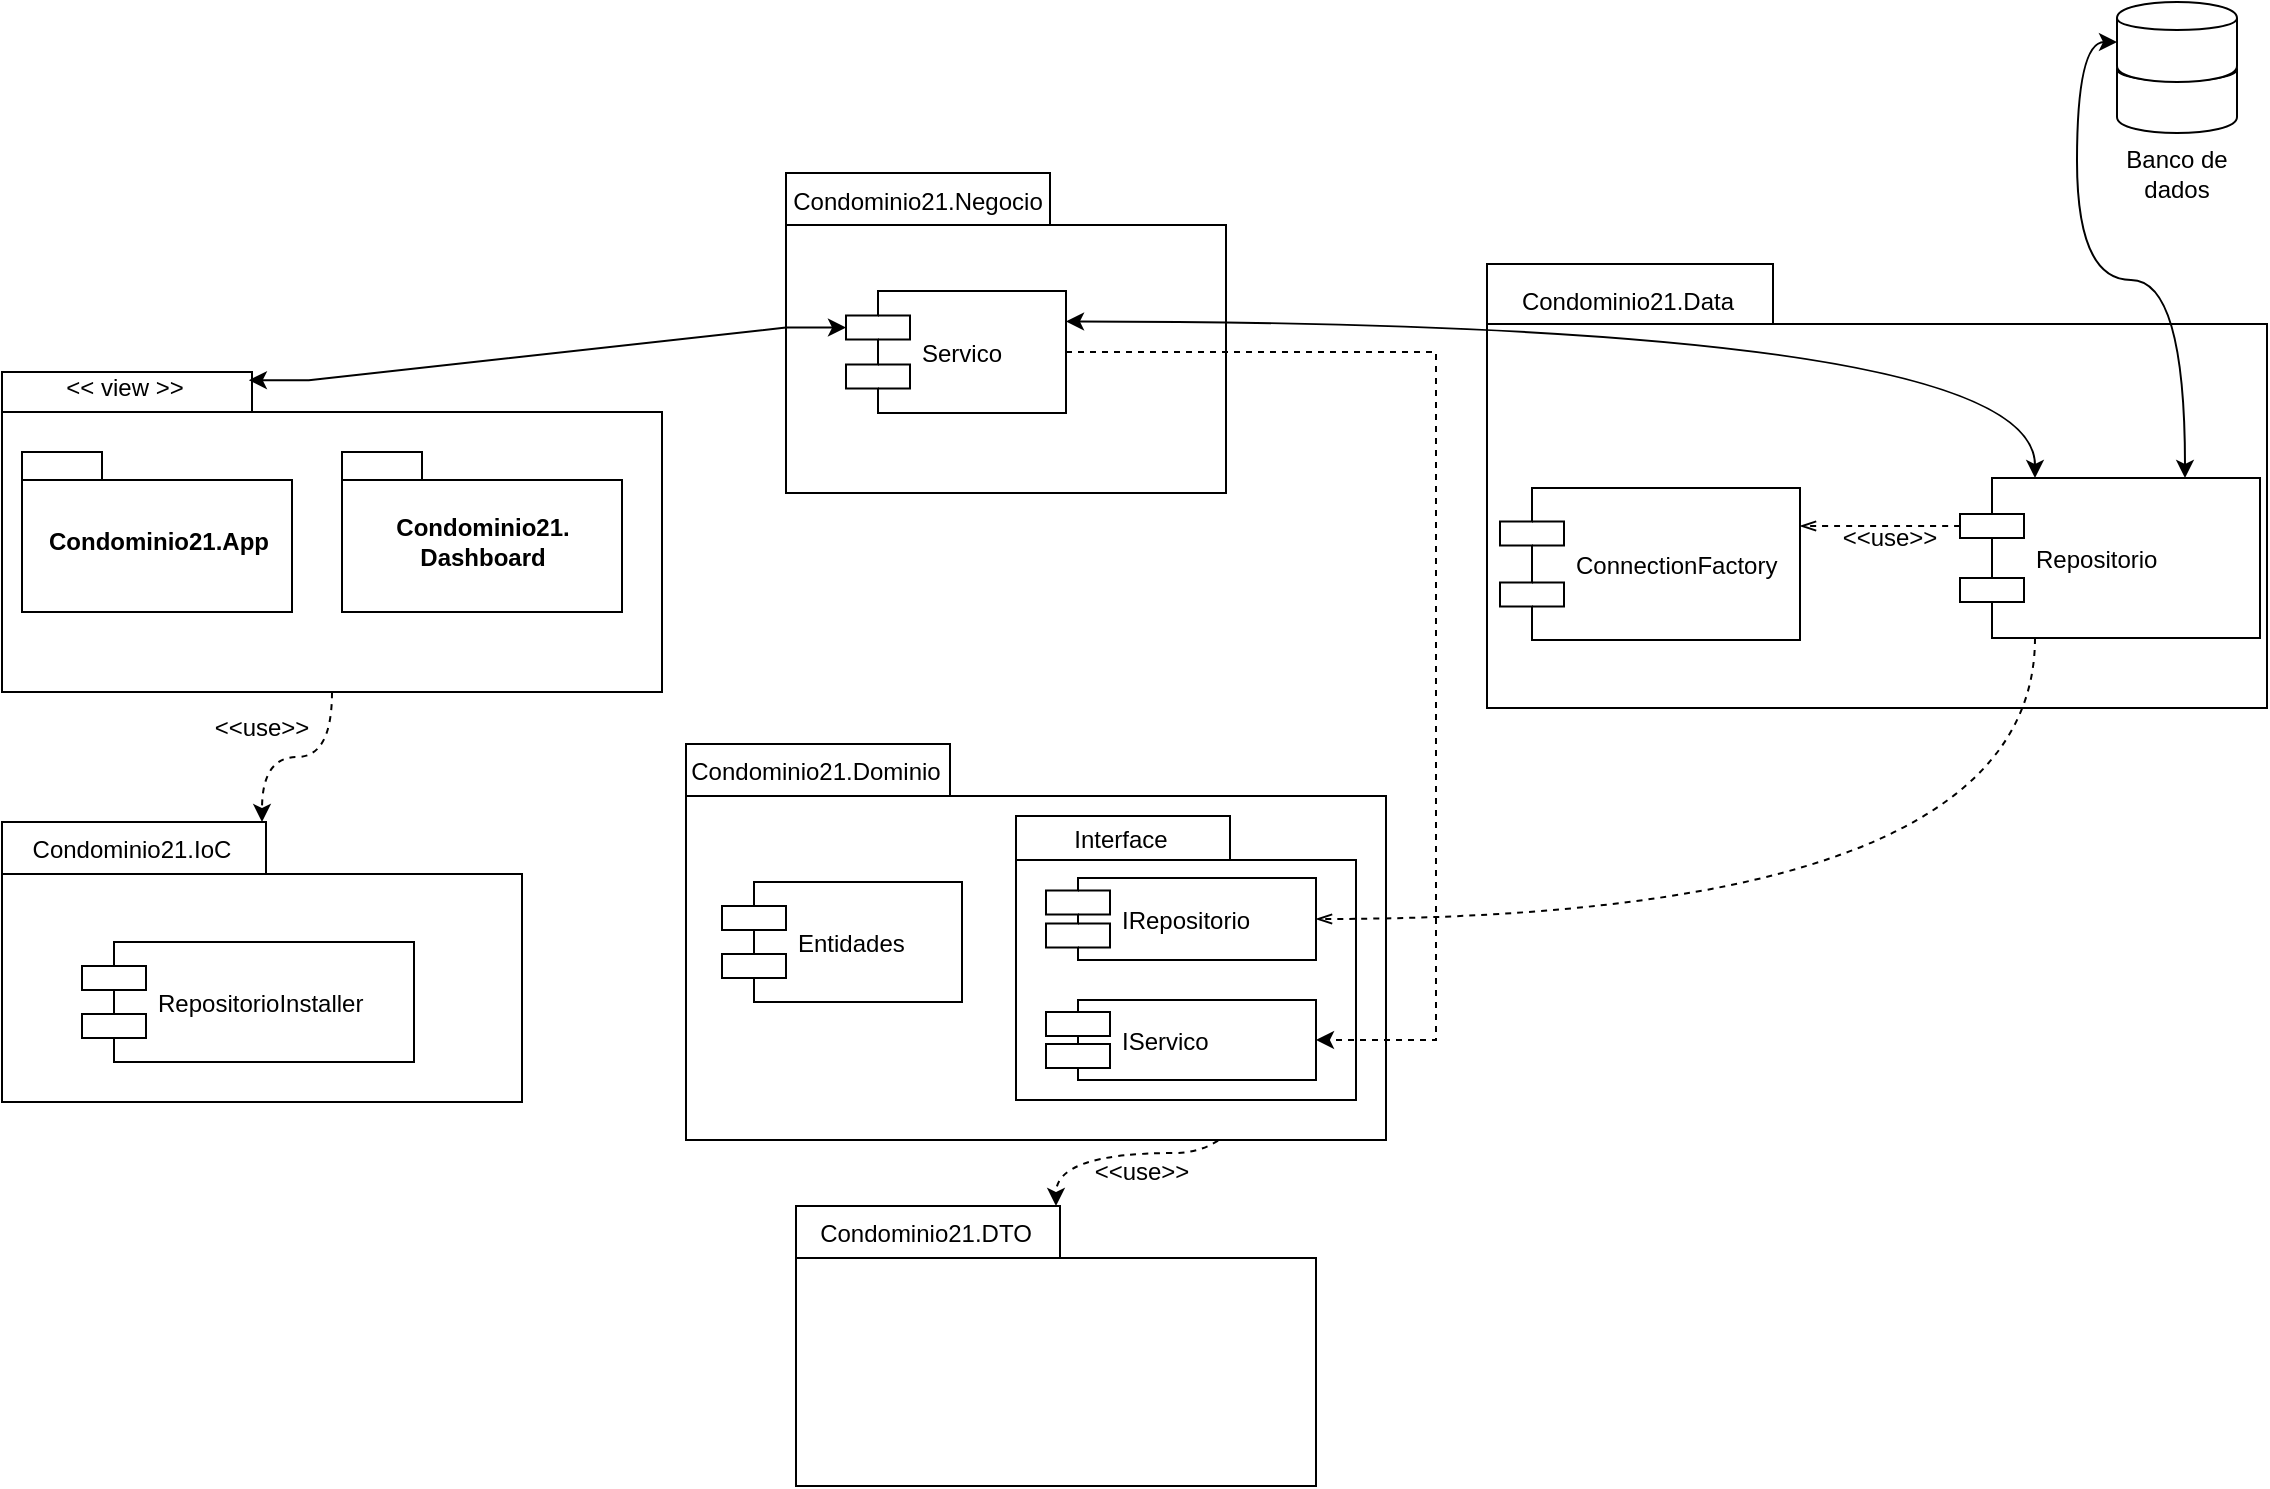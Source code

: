 <mxfile version="10.6.7" type="github"><diagram id="oZFfvPC_NN_AixId0Qj1" name="Pg-2"><mxGraphModel dx="981" dy="512" grid="1" gridSize="10" guides="1" tooltips="1" connect="1" arrows="1" fold="1" page="1" pageScale="1" pageWidth="1169" pageHeight="827" math="0" shadow="0"><root><mxCell id="TxK-Lm9kQAPrRm7trtpS-0"/><mxCell id="TxK-Lm9kQAPrRm7trtpS-1" parent="TxK-Lm9kQAPrRm7trtpS-0"/><mxCell id="TxK-Lm9kQAPrRm7trtpS-4" value="" style="group" parent="TxK-Lm9kQAPrRm7trtpS-1" vertex="1" connectable="0"><mxGeometry x="33" y="253" width="380" height="220" as="geometry"/></mxCell><mxCell id="TxK-Lm9kQAPrRm7trtpS-2" value="&lt;br&gt;&lt;br&gt;" style="shape=folder;fontStyle=1;spacingTop=10;tabWidth=125;tabHeight=20;tabPosition=left;html=1;" parent="TxK-Lm9kQAPrRm7trtpS-4" vertex="1"><mxGeometry width="330" height="160" as="geometry"/></mxCell><mxCell id="TxK-Lm9kQAPrRm7trtpS-3" value="&amp;lt;&amp;lt; view &amp;gt;&amp;gt;" style="text;html=1;strokeColor=none;fillColor=none;align=center;verticalAlign=middle;whiteSpace=wrap;rounded=0;" parent="TxK-Lm9kQAPrRm7trtpS-4" vertex="1"><mxGeometry width="123.429" height="16.296" as="geometry"/></mxCell><mxCell id="TxK-Lm9kQAPrRm7trtpS-5" value="Condominio21.App" style="shape=folder;fontStyle=1;spacingTop=10;tabWidth=40;tabHeight=14;tabPosition=left;html=1;" parent="TxK-Lm9kQAPrRm7trtpS-4" vertex="1"><mxGeometry x="10" y="40" width="135" height="80" as="geometry"/></mxCell><mxCell id="TxK-Lm9kQAPrRm7trtpS-6" value="Condominio21.&lt;br&gt;Dashboard" style="shape=folder;fontStyle=1;spacingTop=10;tabWidth=40;tabHeight=14;tabPosition=left;html=1;" parent="TxK-Lm9kQAPrRm7trtpS-4" vertex="1"><mxGeometry x="170" y="40" width="140" height="80" as="geometry"/></mxCell><mxCell id="9uEE6YV0YVW5XEcbVLBK-28" value="&amp;lt;&amp;lt;use&amp;gt;&amp;gt;" style="text;html=1;strokeColor=none;fillColor=none;align=center;verticalAlign=middle;whiteSpace=wrap;rounded=0;" vertex="1" parent="TxK-Lm9kQAPrRm7trtpS-4"><mxGeometry x="110" y="168" width="40" height="20" as="geometry"/></mxCell><mxCell id="TxK-Lm9kQAPrRm7trtpS-14" value="" style="group" parent="TxK-Lm9kQAPrRm7trtpS-1" vertex="1" connectable="0"><mxGeometry x="1080" y="68" width="81" height="95.5" as="geometry"/></mxCell><mxCell id="TxK-Lm9kQAPrRm7trtpS-11" value="" style="shape=cylinder;whiteSpace=wrap;html=1;boundedLbl=1;backgroundOutline=1;" parent="TxK-Lm9kQAPrRm7trtpS-14" vertex="1"><mxGeometry x="10.5" y="25.5" width="60" height="40" as="geometry"/></mxCell><mxCell id="TxK-Lm9kQAPrRm7trtpS-12" value="" style="shape=cylinder;whiteSpace=wrap;html=1;boundedLbl=1;backgroundOutline=1;" parent="TxK-Lm9kQAPrRm7trtpS-14" vertex="1"><mxGeometry x="10.5" width="60" height="40" as="geometry"/></mxCell><mxCell id="TxK-Lm9kQAPrRm7trtpS-13" value="Banco de dados" style="text;html=1;strokeColor=none;fillColor=none;align=center;verticalAlign=middle;whiteSpace=wrap;rounded=0;" parent="TxK-Lm9kQAPrRm7trtpS-14" vertex="1"><mxGeometry y="75.5" width="81" height="20" as="geometry"/></mxCell><mxCell id="9uEE6YV0YVW5XEcbVLBK-7" value="" style="group" vertex="1" connectable="0" parent="TxK-Lm9kQAPrRm7trtpS-1"><mxGeometry x="425" y="153.5" width="227" height="192" as="geometry"/></mxCell><mxCell id="9uEE6YV0YVW5XEcbVLBK-1" value="" style="group" vertex="1" connectable="0" parent="9uEE6YV0YVW5XEcbVLBK-7"><mxGeometry width="227" height="192" as="geometry"/></mxCell><mxCell id="9uEE6YV0YVW5XEcbVLBK-2" value="" style="shape=folder;fontStyle=1;spacingTop=10;tabWidth=132;tabHeight=26;tabPosition=left;html=1;" vertex="1" parent="9uEE6YV0YVW5XEcbVLBK-1"><mxGeometry width="220" height="160" as="geometry"/></mxCell><mxCell id="9uEE6YV0YVW5XEcbVLBK-3" value="Condominio21.Negocio" style="text;html=1;strokeColor=none;fillColor=none;align=center;verticalAlign=middle;whiteSpace=wrap;rounded=0;" vertex="1" parent="9uEE6YV0YVW5XEcbVLBK-1"><mxGeometry x="24" y="1" width="84.314" height="27.152" as="geometry"/></mxCell><mxCell id="9uEE6YV0YVW5XEcbVLBK-4" value="Servico" style="shape=component;align=left;spacingLeft=36;" vertex="1" parent="9uEE6YV0YVW5XEcbVLBK-1"><mxGeometry x="30" y="59" width="110" height="61" as="geometry"/></mxCell><mxCell id="9uEE6YV0YVW5XEcbVLBK-17" value="" style="group" vertex="1" connectable="0" parent="TxK-Lm9kQAPrRm7trtpS-1"><mxGeometry x="33" y="478" width="260" height="140" as="geometry"/></mxCell><mxCell id="9uEE6YV0YVW5XEcbVLBK-14" value="" style="shape=folder;fontStyle=1;spacingTop=10;tabWidth=132;tabHeight=26;tabPosition=left;html=1;" vertex="1" parent="9uEE6YV0YVW5XEcbVLBK-17"><mxGeometry width="260" height="140" as="geometry"/></mxCell><mxCell id="9uEE6YV0YVW5XEcbVLBK-15" value="Condominio21.IoC" style="text;html=1;strokeColor=none;fillColor=none;align=center;verticalAlign=middle;whiteSpace=wrap;rounded=0;" vertex="1" parent="9uEE6YV0YVW5XEcbVLBK-17"><mxGeometry width="130" height="28" as="geometry"/></mxCell><mxCell id="9uEE6YV0YVW5XEcbVLBK-16" value="RepositorioInstaller" style="shape=component;align=left;spacingLeft=36;" vertex="1" parent="9uEE6YV0YVW5XEcbVLBK-17"><mxGeometry x="40" y="60" width="166" height="60" as="geometry"/></mxCell><mxCell id="9uEE6YV0YVW5XEcbVLBK-18" value="" style="group" vertex="1" connectable="0" parent="TxK-Lm9kQAPrRm7trtpS-1"><mxGeometry x="430" y="670" width="260" height="140" as="geometry"/></mxCell><mxCell id="9uEE6YV0YVW5XEcbVLBK-11" value="" style="shape=folder;fontStyle=1;spacingTop=10;tabWidth=132;tabHeight=26;tabPosition=left;html=1;" vertex="1" parent="9uEE6YV0YVW5XEcbVLBK-18"><mxGeometry width="260" height="140" as="geometry"/></mxCell><mxCell id="9uEE6YV0YVW5XEcbVLBK-12" value="Condominio21.DTO" style="text;html=1;strokeColor=none;fillColor=none;align=center;verticalAlign=middle;whiteSpace=wrap;rounded=0;" vertex="1" parent="9uEE6YV0YVW5XEcbVLBK-18"><mxGeometry width="130" height="28" as="geometry"/></mxCell><mxCell id="9uEE6YV0YVW5XEcbVLBK-19" style="edgeStyle=orthogonalEdgeStyle;rounded=0;orthogonalLoop=1;jettySize=auto;html=1;dashed=1;exitX=0;exitY=0;exitDx=138.5;exitDy=22;exitPerimeter=0;curved=1;" edge="1" parent="TxK-Lm9kQAPrRm7trtpS-1" source="TxK-Lm9kQAPrRm7trtpS-24" target="9uEE6YV0YVW5XEcbVLBK-11"><mxGeometry relative="1" as="geometry"/></mxCell><mxCell id="9uEE6YV0YVW5XEcbVLBK-21" value="" style="group" vertex="1" connectable="0" parent="TxK-Lm9kQAPrRm7trtpS-1"><mxGeometry x="775.5" y="199" width="390" height="222" as="geometry"/></mxCell><mxCell id="TxK-Lm9kQAPrRm7trtpS-7" value="" style="shape=folder;fontStyle=1;spacingTop=10;tabWidth=143;tabHeight=30;tabPosition=left;html=1;" parent="9uEE6YV0YVW5XEcbVLBK-21" vertex="1"><mxGeometry width="390" height="222" as="geometry"/></mxCell><mxCell id="TxK-Lm9kQAPrRm7trtpS-8" value="Condominio21.Data" style="text;html=1;strokeColor=none;fillColor=none;align=center;verticalAlign=middle;whiteSpace=wrap;rounded=0;" parent="9uEE6YV0YVW5XEcbVLBK-21" vertex="1"><mxGeometry y="3" width="140" height="32" as="geometry"/></mxCell><mxCell id="TxK-Lm9kQAPrRm7trtpS-9" value="ConnectionFactory" style="shape=component;align=left;spacingLeft=36;" parent="9uEE6YV0YVW5XEcbVLBK-21" vertex="1"><mxGeometry x="6.5" y="112" width="150" height="76" as="geometry"/></mxCell><mxCell id="TxK-Lm9kQAPrRm7trtpS-10" value="Repositorio" style="shape=component;align=left;spacingLeft=36;" parent="9uEE6YV0YVW5XEcbVLBK-21" vertex="1"><mxGeometry x="236.5" y="107" width="150" height="80" as="geometry"/></mxCell><mxCell id="TxK-Lm9kQAPrRm7trtpS-17" value="&amp;lt;&amp;lt;use&amp;gt;&amp;gt;" style="text;html=1;strokeColor=none;fillColor=none;align=center;verticalAlign=middle;whiteSpace=wrap;rounded=0;" parent="9uEE6YV0YVW5XEcbVLBK-21" vertex="1"><mxGeometry x="181.5" y="127" width="40" height="20" as="geometry"/></mxCell><mxCell id="TxK-Lm9kQAPrRm7trtpS-16" style="edgeStyle=orthogonalEdgeStyle;curved=1;rounded=0;orthogonalLoop=1;jettySize=auto;html=1;startArrow=none;startFill=0;exitX=0;exitY=0.3;exitDx=0;exitDy=0;entryX=1;entryY=0.25;entryDx=0;entryDy=0;dashed=1;endArrow=openThin;endFill=0;" parent="9uEE6YV0YVW5XEcbVLBK-21" source="TxK-Lm9kQAPrRm7trtpS-10" target="TxK-Lm9kQAPrRm7trtpS-9" edge="1"><mxGeometry relative="1" as="geometry"/></mxCell><mxCell id="TxK-Lm9kQAPrRm7trtpS-15" style="rounded=0;orthogonalLoop=1;jettySize=auto;html=1;exitX=0;exitY=0.5;exitDx=0;exitDy=0;startArrow=classic;startFill=1;edgeStyle=orthogonalEdgeStyle;curved=1;entryX=0.75;entryY=0;entryDx=0;entryDy=0;" parent="TxK-Lm9kQAPrRm7trtpS-1" source="TxK-Lm9kQAPrRm7trtpS-12" target="TxK-Lm9kQAPrRm7trtpS-10" edge="1"><mxGeometry relative="1" as="geometry"/></mxCell><mxCell id="9uEE6YV0YVW5XEcbVLBK-23" value="" style="edgeStyle=orthogonalEdgeStyle;curved=1;rounded=0;orthogonalLoop=1;jettySize=auto;html=1;dashed=1;" edge="1" parent="TxK-Lm9kQAPrRm7trtpS-1" source="TxK-Lm9kQAPrRm7trtpS-2" target="9uEE6YV0YVW5XEcbVLBK-14"><mxGeometry relative="1" as="geometry"/></mxCell><mxCell id="9uEE6YV0YVW5XEcbVLBK-24" style="rounded=0;orthogonalLoop=1;jettySize=auto;html=1;entryX=0.25;entryY=0;entryDx=0;entryDy=0;exitX=1;exitY=0.25;exitDx=0;exitDy=0;edgeStyle=orthogonalEdgeStyle;curved=1;startArrow=classic;startFill=1;" edge="1" parent="TxK-Lm9kQAPrRm7trtpS-1" source="9uEE6YV0YVW5XEcbVLBK-4" target="TxK-Lm9kQAPrRm7trtpS-10"><mxGeometry relative="1" as="geometry"/></mxCell><mxCell id="9uEE6YV0YVW5XEcbVLBK-25" value="" style="group" vertex="1" connectable="0" parent="TxK-Lm9kQAPrRm7trtpS-1"><mxGeometry x="375" y="439" width="350" height="198" as="geometry"/></mxCell><mxCell id="9uEE6YV0YVW5XEcbVLBK-22" value="" style="group" vertex="1" connectable="0" parent="9uEE6YV0YVW5XEcbVLBK-25"><mxGeometry width="350" height="198" as="geometry"/></mxCell><mxCell id="TxK-Lm9kQAPrRm7trtpS-30" value="" style="group" parent="9uEE6YV0YVW5XEcbVLBK-22" vertex="1" connectable="0"><mxGeometry width="350" height="198" as="geometry"/></mxCell><mxCell id="9uEE6YV0YVW5XEcbVLBK-0" value="" style="group" vertex="1" connectable="0" parent="TxK-Lm9kQAPrRm7trtpS-30"><mxGeometry width="350" height="198" as="geometry"/></mxCell><mxCell id="TxK-Lm9kQAPrRm7trtpS-20" value="" style="shape=folder;fontStyle=1;spacingTop=10;tabWidth=132;tabHeight=26;tabPosition=left;html=1;" parent="9uEE6YV0YVW5XEcbVLBK-0" vertex="1"><mxGeometry width="350" height="198" as="geometry"/></mxCell><mxCell id="TxK-Lm9kQAPrRm7trtpS-22" value="Condominio21.Dominio" style="text;html=1;strokeColor=none;fillColor=none;align=center;verticalAlign=middle;whiteSpace=wrap;rounded=0;" parent="9uEE6YV0YVW5XEcbVLBK-0" vertex="1"><mxGeometry width="130" height="28" as="geometry"/></mxCell><mxCell id="TxK-Lm9kQAPrRm7trtpS-23" value="Entidades" style="shape=component;align=left;spacingLeft=36;" parent="9uEE6YV0YVW5XEcbVLBK-22" vertex="1"><mxGeometry x="18" y="69" width="120" height="60" as="geometry"/></mxCell><mxCell id="TxK-Lm9kQAPrRm7trtpS-29" value="" style="group" parent="9uEE6YV0YVW5XEcbVLBK-22" vertex="1" connectable="0"><mxGeometry x="165" y="36" width="170" height="142" as="geometry"/></mxCell><mxCell id="TxK-Lm9kQAPrRm7trtpS-24" value="" style="shape=folder;fontStyle=1;spacingTop=10;tabWidth=107;tabHeight=22;tabPosition=left;html=1;fontFamily=Helvetica;fontSize=12;fontColor=#000000;align=left;strokeColor=#000000;fillColor=#ffffff;" parent="TxK-Lm9kQAPrRm7trtpS-29" vertex="1"><mxGeometry width="170" height="142" as="geometry"/></mxCell><mxCell id="TxK-Lm9kQAPrRm7trtpS-25" value="IRepositorio" style="shape=component;align=left;spacingLeft=36;" parent="TxK-Lm9kQAPrRm7trtpS-29" vertex="1"><mxGeometry x="15" y="31" width="135" height="41" as="geometry"/></mxCell><mxCell id="TxK-Lm9kQAPrRm7trtpS-27" value="IServico" style="shape=component;align=left;spacingLeft=36;" parent="TxK-Lm9kQAPrRm7trtpS-29" vertex="1"><mxGeometry x="15" y="92" width="135" height="40" as="geometry"/></mxCell><mxCell id="TxK-Lm9kQAPrRm7trtpS-28" value="Interface" style="text;html=1;strokeColor=none;fillColor=none;align=center;verticalAlign=middle;whiteSpace=wrap;rounded=0;" parent="TxK-Lm9kQAPrRm7trtpS-29" vertex="1"><mxGeometry x="5" y="2" width="95" height="20" as="geometry"/></mxCell><mxCell id="9uEE6YV0YVW5XEcbVLBK-6" style="rounded=0;orthogonalLoop=1;jettySize=auto;html=1;dashed=1;edgeStyle=elbowEdgeStyle;" edge="1" parent="TxK-Lm9kQAPrRm7trtpS-1" source="9uEE6YV0YVW5XEcbVLBK-4" target="TxK-Lm9kQAPrRm7trtpS-27"><mxGeometry relative="1" as="geometry"><Array as="points"><mxPoint x="750" y="420"/></Array></mxGeometry></mxCell><mxCell id="9uEE6YV0YVW5XEcbVLBK-26" style="rounded=0;orthogonalLoop=1;jettySize=auto;html=1;exitX=1;exitY=0.25;exitDx=0;exitDy=0;entryX=0;entryY=0.3;entryDx=0;entryDy=0;startArrow=classic;startFill=1;edgeStyle=entityRelationEdgeStyle;" edge="1" parent="TxK-Lm9kQAPrRm7trtpS-1" source="TxK-Lm9kQAPrRm7trtpS-3" target="9uEE6YV0YVW5XEcbVLBK-4"><mxGeometry relative="1" as="geometry"/></mxCell><mxCell id="TxK-Lm9kQAPrRm7trtpS-31" style="edgeStyle=orthogonalEdgeStyle;curved=1;rounded=0;orthogonalLoop=1;jettySize=auto;html=1;entryX=1;entryY=0.5;entryDx=0;entryDy=0;dashed=1;startArrow=none;startFill=0;endArrow=openThin;endFill=0;exitX=0.25;exitY=1;exitDx=0;exitDy=0;" parent="TxK-Lm9kQAPrRm7trtpS-1" source="TxK-Lm9kQAPrRm7trtpS-10" target="TxK-Lm9kQAPrRm7trtpS-25" edge="1"><mxGeometry relative="1" as="geometry"/></mxCell><mxCell id="9uEE6YV0YVW5XEcbVLBK-27" value="&amp;lt;&amp;lt;use&amp;gt;&amp;gt;" style="text;html=1;strokeColor=none;fillColor=none;align=center;verticalAlign=middle;whiteSpace=wrap;rounded=0;" vertex="1" parent="TxK-Lm9kQAPrRm7trtpS-1"><mxGeometry x="582.5" y="643" width="40" height="20" as="geometry"/></mxCell></root></mxGraphModel></diagram></mxfile>